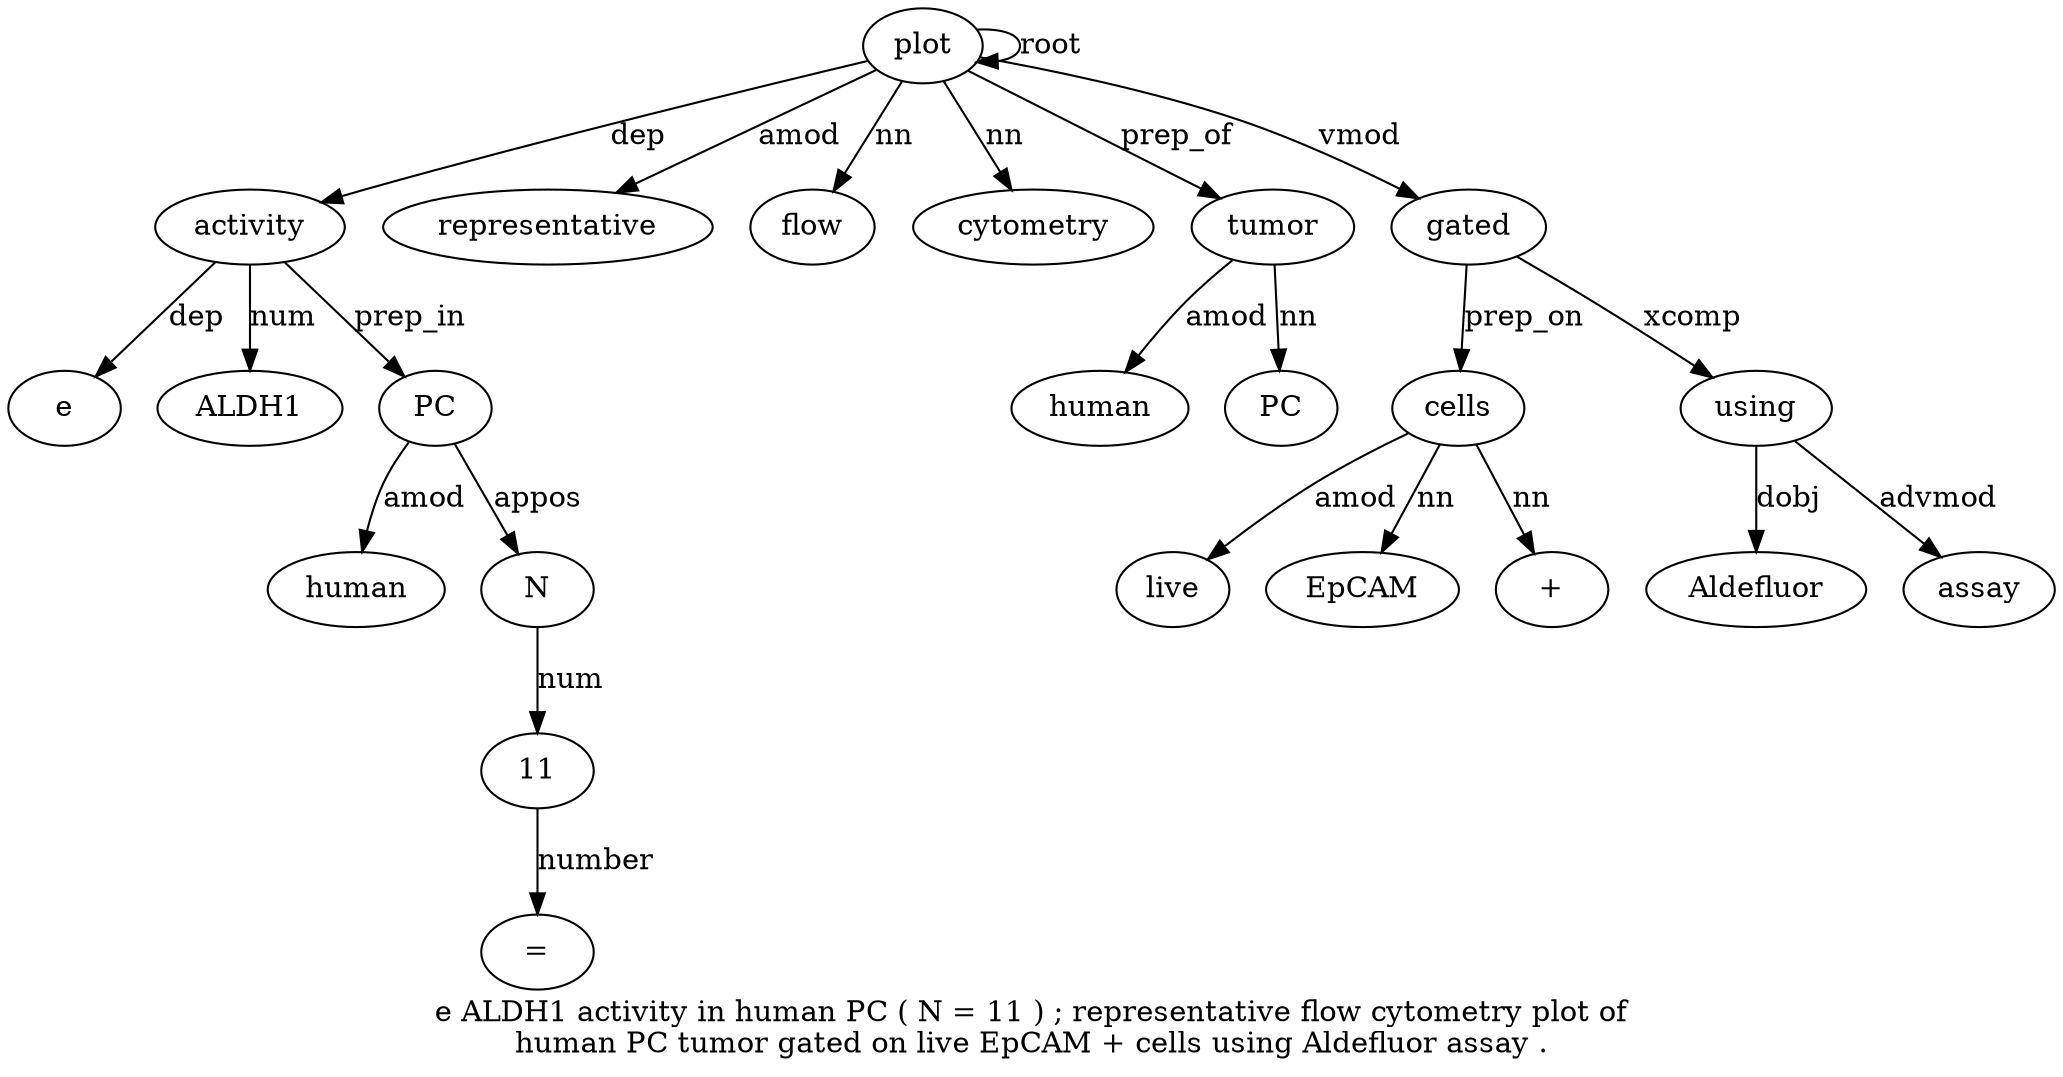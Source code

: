 digraph "e ALDH1 activity in human PC ( N = 11 ) ; representative flow cytometry plot of human PC tumor gated on live EpCAM + cells using Aldefluor assay ." {
label="e ALDH1 activity in human PC ( N = 11 ) ; representative flow cytometry plot of
human PC tumor gated on live EpCAM + cells using Aldefluor assay .";
activity3 [style=filled, fillcolor=white, label=activity];
e1 [style=filled, fillcolor=white, label=e];
activity3 -> e1  [label=dep];
ALDH12 [style=filled, fillcolor=white, label=ALDH1];
activity3 -> ALDH12  [label=num];
plot16 [style=filled, fillcolor=white, label=plot];
plot16 -> activity3  [label=dep];
PC6 [style=filled, fillcolor=white, label=PC];
human5 [style=filled, fillcolor=white, label=human];
PC6 -> human5  [label=amod];
activity3 -> PC6  [label=prep_in];
N8 [style=filled, fillcolor=white, label=N];
PC6 -> N8  [label=appos];
1110 [style=filled, fillcolor=white, label=11];
"=9" [style=filled, fillcolor=white, label="="];
1110 -> "=9"  [label=number];
N8 -> 1110  [label=num];
representative13 [style=filled, fillcolor=white, label=representative];
plot16 -> representative13  [label=amod];
flow14 [style=filled, fillcolor=white, label=flow];
plot16 -> flow14  [label=nn];
cytometry15 [style=filled, fillcolor=white, label=cytometry];
plot16 -> cytometry15  [label=nn];
plot16 -> plot16  [label=root];
tumor20 [style=filled, fillcolor=white, label=tumor];
human18 [style=filled, fillcolor=white, label=human];
tumor20 -> human18  [label=amod];
PC19 [style=filled, fillcolor=white, label=PC];
tumor20 -> PC19  [label=nn];
plot16 -> tumor20  [label=prep_of];
gated21 [style=filled, fillcolor=white, label=gated];
plot16 -> gated21  [label=vmod];
cells26 [style=filled, fillcolor=white, label=cells];
live23 [style=filled, fillcolor=white, label=live];
cells26 -> live23  [label=amod];
EpCAM24 [style=filled, fillcolor=white, label=EpCAM];
cells26 -> EpCAM24  [label=nn];
"+25" [style=filled, fillcolor=white, label="+"];
cells26 -> "+25"  [label=nn];
gated21 -> cells26  [label=prep_on];
using27 [style=filled, fillcolor=white, label=using];
gated21 -> using27  [label=xcomp];
Aldefluor28 [style=filled, fillcolor=white, label=Aldefluor];
using27 -> Aldefluor28  [label=dobj];
assay29 [style=filled, fillcolor=white, label=assay];
using27 -> assay29  [label=advmod];
}
